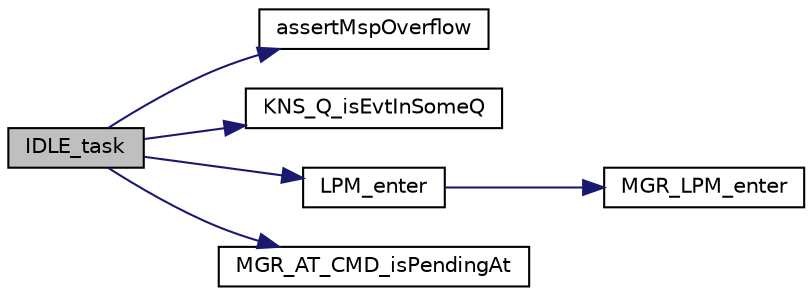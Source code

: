 digraph "IDLE_task"
{
 // INTERACTIVE_SVG=YES
 // LATEX_PDF_SIZE
  edge [fontname="Helvetica",fontsize="10",labelfontname="Helvetica",labelfontsize="10"];
  node [fontname="Helvetica",fontsize="10",shape=record];
  rankdir="LR";
  Node1 [label="IDLE_task",height=0.2,width=0.4,color="black", fillcolor="grey75", style="filled", fontcolor="black",tooltip=" "];
  Node1 -> Node2 [color="midnightblue",fontsize="10",style="solid",fontname="Helvetica"];
  Node2 [label="assertMspOverflow",height=0.2,width=0.4,color="black", fillcolor="white", style="filled",URL="$d0/d29/main_8c.html#a2436cad8369aeaa42df04ee4024042f2",tooltip="Check stack limit, in a way to track overflows (0xAAAAAAAA)"];
  Node1 -> Node3 [color="midnightblue",fontsize="10",style="solid",fontname="Helvetica"];
  Node3 [label="KNS_Q_isEvtInSomeQ",height=0.2,width=0.4,color="black", fillcolor="white", style="filled",URL="$d1/ddb/group___k_n_s___q.html#gae3b6f82f0cfe829173632dde48cd0d28",tooltip="This function is used to check some queue contains some elements."];
  Node1 -> Node4 [color="midnightblue",fontsize="10",style="solid",fontname="Helvetica"];
  Node4 [label="LPM_enter",height=0.2,width=0.4,color="black", fillcolor="white", style="filled",URL="$db/dca/group___m_g_r___l_p_m.html#ga349cbb2c24fd0bd7f2c24bd063734660",tooltip="Try to enter low power mode depending on clients capabilities."];
  Node4 -> Node5 [color="midnightblue",fontsize="10",style="solid",fontname="Helvetica"];
  Node5 [label="MGR_LPM_enter",height=0.2,width=0.4,color="black", fillcolor="white", style="filled",URL="$db/dca/group___m_g_r___l_p_m.html#ga7bf128e76e6a14840b3c8d74946c37f1",tooltip="This is the main Entry point to the low power mode manager."];
  Node1 -> Node6 [color="midnightblue",fontsize="10",style="solid",fontname="Helvetica"];
  Node6 [label="MGR_AT_CMD_isPendingAt",height=0.2,width=0.4,color="black", fillcolor="white", style="filled",URL="$d0/d0f/group___m_g_r___a_t___c_m_d.html#ga93e0ba86dd0dff06dc8b957213e34b58",tooltip="API used to check there is some AT command in internal fifo."];
}

